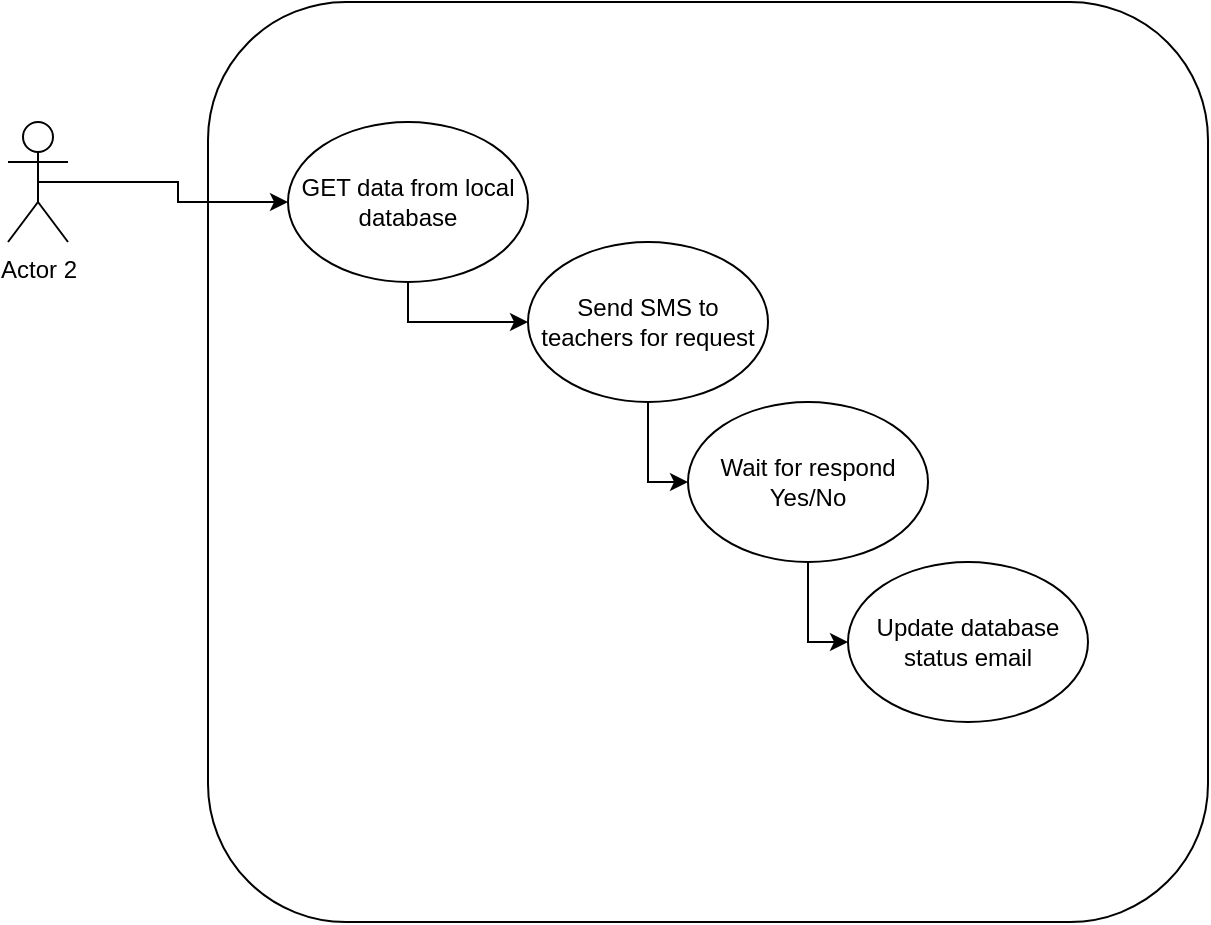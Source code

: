 <mxfile version="12.9.10" type="github">
  <diagram id="iHZ9vSR-7cuaXf-MaieG" name="Page-1">
    <mxGraphModel dx="1038" dy="548" grid="1" gridSize="10" guides="1" tooltips="1" connect="1" arrows="1" fold="1" page="1" pageScale="1" pageWidth="827" pageHeight="1169" math="0" shadow="0">
      <root>
        <mxCell id="0" />
        <mxCell id="1" parent="0" />
        <mxCell id="Gnk-wWAvZfYlnxje4a7L-10" value="" style="rounded=1;whiteSpace=wrap;html=1;" vertex="1" parent="1">
          <mxGeometry x="140" y="20" width="500" height="460" as="geometry" />
        </mxCell>
        <mxCell id="Gnk-wWAvZfYlnxje4a7L-11" style="edgeStyle=orthogonalEdgeStyle;rounded=0;orthogonalLoop=1;jettySize=auto;html=1;exitX=0.5;exitY=0.5;exitDx=0;exitDy=0;exitPerimeter=0;" edge="1" parent="1" source="Gnk-wWAvZfYlnxje4a7L-12" target="Gnk-wWAvZfYlnxje4a7L-14">
          <mxGeometry relative="1" as="geometry" />
        </mxCell>
        <mxCell id="Gnk-wWAvZfYlnxje4a7L-12" value="Actor 2" style="shape=umlActor;verticalLabelPosition=bottom;labelBackgroundColor=#ffffff;verticalAlign=top;html=1;outlineConnect=0;" vertex="1" parent="1">
          <mxGeometry x="40" y="80" width="30" height="60" as="geometry" />
        </mxCell>
        <mxCell id="Gnk-wWAvZfYlnxje4a7L-13" style="edgeStyle=orthogonalEdgeStyle;rounded=0;orthogonalLoop=1;jettySize=auto;html=1;entryX=0;entryY=0.5;entryDx=0;entryDy=0;" edge="1" parent="1" source="Gnk-wWAvZfYlnxje4a7L-14" target="Gnk-wWAvZfYlnxje4a7L-16">
          <mxGeometry relative="1" as="geometry" />
        </mxCell>
        <mxCell id="Gnk-wWAvZfYlnxje4a7L-14" value="GET data from local database" style="ellipse;whiteSpace=wrap;html=1;" vertex="1" parent="1">
          <mxGeometry x="180" y="80" width="120" height="80" as="geometry" />
        </mxCell>
        <mxCell id="Gnk-wWAvZfYlnxje4a7L-15" style="edgeStyle=orthogonalEdgeStyle;rounded=0;orthogonalLoop=1;jettySize=auto;html=1;entryX=0;entryY=0.5;entryDx=0;entryDy=0;" edge="1" parent="1" source="Gnk-wWAvZfYlnxje4a7L-16" target="Gnk-wWAvZfYlnxje4a7L-18">
          <mxGeometry relative="1" as="geometry" />
        </mxCell>
        <mxCell id="Gnk-wWAvZfYlnxje4a7L-16" value="Send SMS to teachers for request" style="ellipse;whiteSpace=wrap;html=1;" vertex="1" parent="1">
          <mxGeometry x="300" y="140" width="120" height="80" as="geometry" />
        </mxCell>
        <mxCell id="Gnk-wWAvZfYlnxje4a7L-17" style="edgeStyle=orthogonalEdgeStyle;rounded=0;orthogonalLoop=1;jettySize=auto;html=1;entryX=0;entryY=0.5;entryDx=0;entryDy=0;" edge="1" parent="1" source="Gnk-wWAvZfYlnxje4a7L-18" target="Gnk-wWAvZfYlnxje4a7L-19">
          <mxGeometry relative="1" as="geometry" />
        </mxCell>
        <mxCell id="Gnk-wWAvZfYlnxje4a7L-18" value="Wait for respond Yes/No" style="ellipse;whiteSpace=wrap;html=1;" vertex="1" parent="1">
          <mxGeometry x="380" y="220" width="120" height="80" as="geometry" />
        </mxCell>
        <mxCell id="Gnk-wWAvZfYlnxje4a7L-19" value="Update database status email" style="ellipse;whiteSpace=wrap;html=1;" vertex="1" parent="1">
          <mxGeometry x="460" y="300" width="120" height="80" as="geometry" />
        </mxCell>
      </root>
    </mxGraphModel>
  </diagram>
</mxfile>
